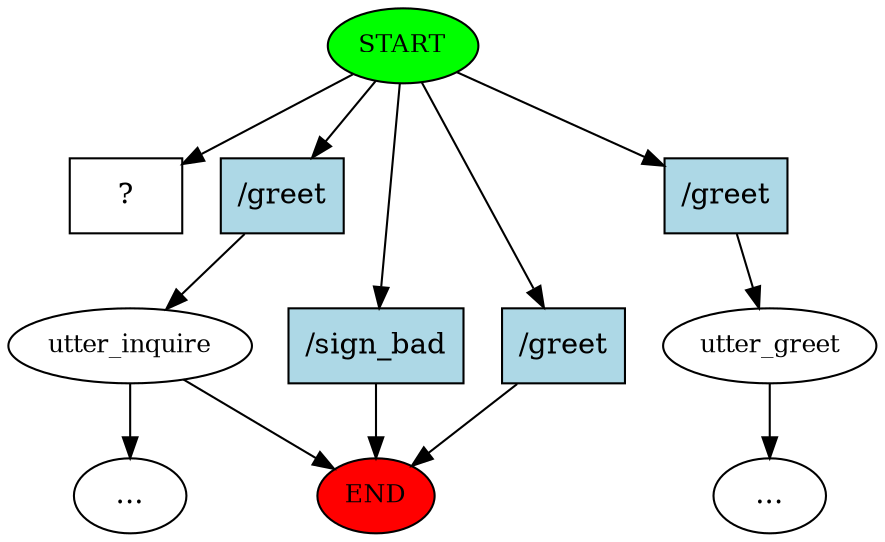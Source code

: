 digraph  {
0 [class="start active", fillcolor=green, fontsize=12, label=START, style=filled];
"-1" [class=end, fillcolor=red, fontsize=12, label=END, style=filled];
1 [class="", fontsize=12, label=utter_inquire];
22 [class="", fontsize=12, label=utter_greet];
"-54" [class=ellipsis, label="..."];
"-55" [class=ellipsis, label="..."];
55 [class="intent dashed active", label="  ?  ", shape=rect];
56 [class=intent, fillcolor=lightblue, label="\/greet", shape=rect, style=filled];
57 [class=intent, fillcolor=lightblue, label="\/sign_bad", shape=rect, style=filled];
58 [class=intent, fillcolor=lightblue, label="\/greet", shape=rect, style=filled];
59 [class=intent, fillcolor=lightblue, label="\/greet", shape=rect, style=filled];
0 -> 55  [class=active, key=NONE, label=""];
0 -> 56  [class="", key=0];
0 -> 57  [class="", key=0];
0 -> 58  [class="", key=0];
0 -> 59  [class="", key=0];
1 -> "-1"  [class="", key=NONE, label=""];
1 -> "-55"  [class="", key=NONE, label=""];
22 -> "-54"  [class="", key=NONE, label=""];
56 -> 1  [class="", key=0];
57 -> "-1"  [class="", key=0];
58 -> "-1"  [class="", key=0];
59 -> 22  [class="", key=0];
}
